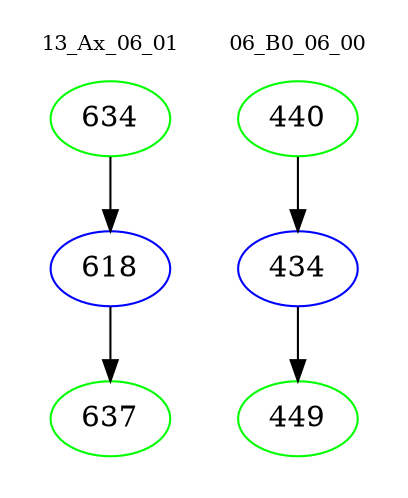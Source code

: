 digraph{
subgraph cluster_0 {
color = white
label = "13_Ax_06_01";
fontsize=10;
T0_634 [label="634", color="green"]
T0_634 -> T0_618 [color="black"]
T0_618 [label="618", color="blue"]
T0_618 -> T0_637 [color="black"]
T0_637 [label="637", color="green"]
}
subgraph cluster_1 {
color = white
label = "06_B0_06_00";
fontsize=10;
T1_440 [label="440", color="green"]
T1_440 -> T1_434 [color="black"]
T1_434 [label="434", color="blue"]
T1_434 -> T1_449 [color="black"]
T1_449 [label="449", color="green"]
}
}
